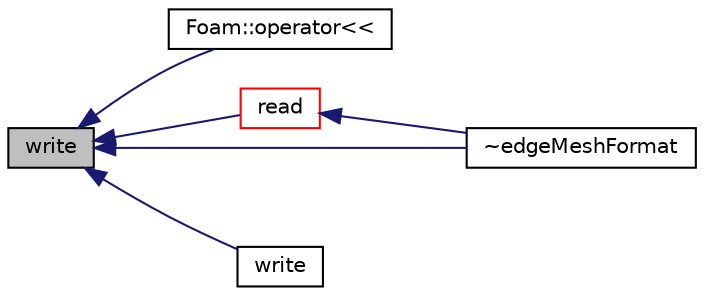 digraph "write"
{
  bgcolor="transparent";
  edge [fontname="Helvetica",fontsize="10",labelfontname="Helvetica",labelfontsize="10"];
  node [fontname="Helvetica",fontsize="10",shape=record];
  rankdir="LR";
  Node225 [label="write",height=0.2,width=0.4,color="black", fillcolor="grey75", style="filled", fontcolor="black"];
  Node225 -> Node226 [dir="back",color="midnightblue",fontsize="10",style="solid",fontname="Helvetica"];
  Node226 [label="Foam::operator\<\<",height=0.2,width=0.4,color="black",URL="$a21851.html#ae86a76a63deefbe1a4490c873ad8e1b2"];
  Node225 -> Node227 [dir="back",color="midnightblue",fontsize="10",style="solid",fontname="Helvetica"];
  Node227 [label="read",height=0.2,width=0.4,color="red",URL="$a22521.html#a22c713e4cb4d8f5a7c987c659e74ed80",tooltip="Read edgeMesh components from stream. "];
  Node227 -> Node231 [dir="back",color="midnightblue",fontsize="10",style="solid",fontname="Helvetica"];
  Node231 [label="~edgeMeshFormat",height=0.2,width=0.4,color="black",URL="$a22521.html#a73cdb8b67f1d5d9f85b8fe76cc9e9588",tooltip="Destructor. "];
  Node225 -> Node232 [dir="back",color="midnightblue",fontsize="10",style="solid",fontname="Helvetica"];
  Node232 [label="write",height=0.2,width=0.4,color="black",URL="$a22521.html#a01c3b83ec613ee5baee3f67a188e98b1",tooltip="Write object. "];
  Node225 -> Node231 [dir="back",color="midnightblue",fontsize="10",style="solid",fontname="Helvetica"];
}
